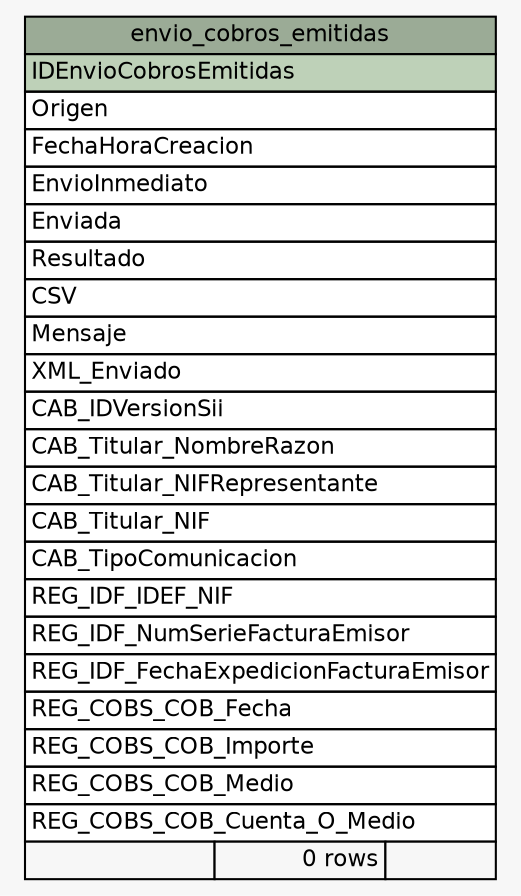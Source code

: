 // dot 2.38.0 on Windows 10 10.0
// SchemaSpy rev 590
digraph "envio_cobros_emitidas" {
  graph [
    rankdir="RL"
    bgcolor="#f7f7f7"
    nodesep="0.18"
    ranksep="0.46"
    fontname="Helvetica"
    fontsize="11"
  ];
  node [
    fontname="Helvetica"
    fontsize="11"
    shape="plaintext"
  ];
  edge [
    arrowsize="0.8"
  ];
  "envio_cobros_emitidas" [
    label=<
    <TABLE BORDER="0" CELLBORDER="1" CELLSPACING="0" BGCOLOR="#ffffff">
      <TR><TD COLSPAN="3" BGCOLOR="#9bab96" ALIGN="CENTER">envio_cobros_emitidas</TD></TR>
      <TR><TD PORT="IDEnvioCobrosEmitidas" COLSPAN="3" BGCOLOR="#bed1b8" ALIGN="LEFT">IDEnvioCobrosEmitidas</TD></TR>
      <TR><TD PORT="Origen" COLSPAN="3" ALIGN="LEFT">Origen</TD></TR>
      <TR><TD PORT="FechaHoraCreacion" COLSPAN="3" ALIGN="LEFT">FechaHoraCreacion</TD></TR>
      <TR><TD PORT="EnvioInmediato" COLSPAN="3" ALIGN="LEFT">EnvioInmediato</TD></TR>
      <TR><TD PORT="Enviada" COLSPAN="3" ALIGN="LEFT">Enviada</TD></TR>
      <TR><TD PORT="Resultado" COLSPAN="3" ALIGN="LEFT">Resultado</TD></TR>
      <TR><TD PORT="CSV" COLSPAN="3" ALIGN="LEFT">CSV</TD></TR>
      <TR><TD PORT="Mensaje" COLSPAN="3" ALIGN="LEFT">Mensaje</TD></TR>
      <TR><TD PORT="XML_Enviado" COLSPAN="3" ALIGN="LEFT">XML_Enviado</TD></TR>
      <TR><TD PORT="CAB_IDVersionSii" COLSPAN="3" ALIGN="LEFT">CAB_IDVersionSii</TD></TR>
      <TR><TD PORT="CAB_Titular_NombreRazon" COLSPAN="3" ALIGN="LEFT">CAB_Titular_NombreRazon</TD></TR>
      <TR><TD PORT="CAB_Titular_NIFRepresentante" COLSPAN="3" ALIGN="LEFT">CAB_Titular_NIFRepresentante</TD></TR>
      <TR><TD PORT="CAB_Titular_NIF" COLSPAN="3" ALIGN="LEFT">CAB_Titular_NIF</TD></TR>
      <TR><TD PORT="CAB_TipoComunicacion" COLSPAN="3" ALIGN="LEFT">CAB_TipoComunicacion</TD></TR>
      <TR><TD PORT="REG_IDF_IDEF_NIF" COLSPAN="3" ALIGN="LEFT">REG_IDF_IDEF_NIF</TD></TR>
      <TR><TD PORT="REG_IDF_NumSerieFacturaEmisor" COLSPAN="3" ALIGN="LEFT">REG_IDF_NumSerieFacturaEmisor</TD></TR>
      <TR><TD PORT="REG_IDF_FechaExpedicionFacturaEmisor" COLSPAN="3" ALIGN="LEFT">REG_IDF_FechaExpedicionFacturaEmisor</TD></TR>
      <TR><TD PORT="REG_COBS_COB_Fecha" COLSPAN="3" ALIGN="LEFT">REG_COBS_COB_Fecha</TD></TR>
      <TR><TD PORT="REG_COBS_COB_Importe" COLSPAN="3" ALIGN="LEFT">REG_COBS_COB_Importe</TD></TR>
      <TR><TD PORT="REG_COBS_COB_Medio" COLSPAN="3" ALIGN="LEFT">REG_COBS_COB_Medio</TD></TR>
      <TR><TD PORT="REG_COBS_COB_Cuenta_O_Medio" COLSPAN="3" ALIGN="LEFT">REG_COBS_COB_Cuenta_O_Medio</TD></TR>
      <TR><TD ALIGN="LEFT" BGCOLOR="#f7f7f7">  </TD><TD ALIGN="RIGHT" BGCOLOR="#f7f7f7">0 rows</TD><TD ALIGN="RIGHT" BGCOLOR="#f7f7f7">  </TD></TR>
    </TABLE>>
    URL="tables/envio_cobros_emitidas.html"
    tooltip="envio_cobros_emitidas"
  ];
}
